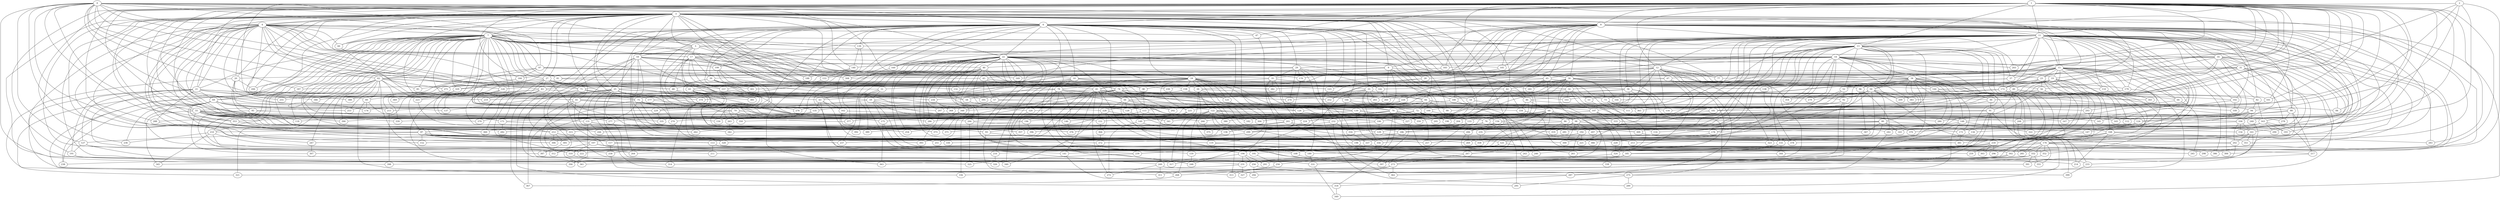 strict graph "barabasi_albert_graph(400,3)" {
0;
1;
2;
3;
4;
5;
6;
7;
8;
9;
10;
11;
12;
13;
14;
15;
16;
17;
18;
19;
20;
21;
22;
23;
24;
25;
26;
27;
28;
29;
30;
31;
32;
33;
34;
35;
36;
37;
38;
39;
40;
41;
42;
43;
44;
45;
46;
47;
48;
49;
50;
51;
52;
53;
54;
55;
56;
57;
58;
59;
60;
61;
62;
63;
64;
65;
66;
67;
68;
69;
70;
71;
72;
73;
74;
75;
76;
77;
78;
79;
80;
81;
82;
83;
84;
85;
86;
87;
88;
89;
90;
91;
92;
93;
94;
95;
96;
97;
98;
99;
100;
101;
102;
103;
104;
105;
106;
107;
108;
109;
110;
111;
112;
113;
114;
115;
116;
117;
118;
119;
120;
121;
122;
123;
124;
125;
126;
127;
128;
129;
130;
131;
132;
133;
134;
135;
136;
137;
138;
139;
140;
141;
142;
143;
144;
145;
146;
147;
148;
149;
150;
151;
152;
153;
154;
155;
156;
157;
158;
159;
160;
161;
162;
163;
164;
165;
166;
167;
168;
169;
170;
171;
172;
173;
174;
175;
176;
177;
178;
179;
180;
181;
182;
183;
184;
185;
186;
187;
188;
189;
190;
191;
192;
193;
194;
195;
196;
197;
198;
199;
200;
201;
202;
203;
204;
205;
206;
207;
208;
209;
210;
211;
212;
213;
214;
215;
216;
217;
218;
219;
220;
221;
222;
223;
224;
225;
226;
227;
228;
229;
230;
231;
232;
233;
234;
235;
236;
237;
238;
239;
240;
241;
242;
243;
244;
245;
246;
247;
248;
249;
250;
251;
252;
253;
254;
255;
256;
257;
258;
259;
260;
261;
262;
263;
264;
265;
266;
267;
268;
269;
270;
271;
272;
273;
274;
275;
276;
277;
278;
279;
280;
281;
282;
283;
284;
285;
286;
287;
288;
289;
290;
291;
292;
293;
294;
295;
296;
297;
298;
299;
300;
301;
302;
303;
304;
305;
306;
307;
308;
309;
310;
311;
312;
313;
314;
315;
316;
317;
318;
319;
320;
321;
322;
323;
324;
325;
326;
327;
328;
329;
330;
331;
332;
333;
334;
335;
336;
337;
338;
339;
340;
341;
342;
343;
344;
345;
346;
347;
348;
349;
350;
351;
352;
353;
354;
355;
356;
357;
358;
359;
360;
361;
362;
363;
364;
365;
366;
367;
368;
369;
370;
371;
372;
373;
374;
375;
376;
377;
378;
379;
380;
381;
382;
383;
384;
385;
386;
387;
388;
389;
390;
391;
392;
393;
394;
395;
396;
397;
398;
399;
0 -- 339  [is_available=True, prob="1.0"];
0 -- 97  [is_available=True, prob="1.0"];
0 -- 3  [is_available=True, prob="0.571704587872"];
0 -- 4  [is_available=True, prob="0.423505179422"];
0 -- 5  [is_available=True, prob="0.334786841022"];
0 -- 6  [is_available=True, prob="1.0"];
0 -- 81  [is_available=True, prob="0.867878932039"];
0 -- 8  [is_available=True, prob="1.0"];
0 -- 74  [is_available=True, prob="1.0"];
0 -- 11  [is_available=True, prob="0.618649369659"];
0 -- 353  [is_available=True, prob="1.0"];
0 -- 72  [is_available=True, prob="0.0570172150446"];
0 -- 75  [is_available=True, prob="0.551284019281"];
0 -- 67  [is_available=True, prob="1.0"];
0 -- 85  [is_available=True, prob="1.0"];
0 -- 152  [is_available=True, prob="0.676917964879"];
0 -- 132  [is_available=True, prob="0.442647548084"];
0 -- 187  [is_available=True, prob="0.304987393512"];
0 -- 381  [is_available=True, prob="0.0164168591288"];
0 -- 394  [is_available=True, prob="0.584129362"];
0 -- 127  [is_available=True, prob="0.736760865016"];
1 -- 3  [is_available=True, prob="0.528594718054"];
1 -- 4  [is_available=True, prob="0.56597696119"];
1 -- 5  [is_available=True, prob="0.864888167883"];
1 -- 6  [is_available=True, prob="0.320437382406"];
1 -- 8  [is_available=True, prob="0.587057779627"];
1 -- 9  [is_available=True, prob="0.902649503096"];
1 -- 11  [is_available=True, prob="0.538637107461"];
1 -- 12  [is_available=True, prob="1.0"];
1 -- 13  [is_available=True, prob="0.704400487104"];
1 -- 16  [is_available=True, prob="1.0"];
1 -- 26  [is_available=True, prob="0.779415451043"];
1 -- 283  [is_available=True, prob="0.855229699618"];
1 -- 286  [is_available=True, prob="0.724554697214"];
1 -- 31  [is_available=True, prob="0.362836817153"];
1 -- 32  [is_available=True, prob="0.283311645057"];
1 -- 163  [is_available=True, prob="0.559781059148"];
1 -- 261  [is_available=True, prob="0.517840891067"];
1 -- 297  [is_available=True, prob="0.604022518529"];
1 -- 172  [is_available=True, prob="0.0132308315214"];
1 -- 47  [is_available=True, prob="0.79382554543"];
1 -- 181  [is_available=True, prob="1.0"];
1 -- 184  [is_available=True, prob="1.0"];
1 -- 191  [is_available=True, prob="1.0"];
1 -- 288  [is_available=True, prob="0.628245103886"];
1 -- 73  [is_available=True, prob="0.770857331103"];
1 -- 203  [is_available=True, prob="0.968240654464"];
1 -- 205  [is_available=True, prob="1.0"];
1 -- 209  [is_available=True, prob="0.388671469876"];
1 -- 84  [is_available=True, prob="0.97687620594"];
1 -- 86  [is_available=True, prob="1.0"];
1 -- 89  [is_available=True, prob="0.541047336896"];
1 -- 229  [is_available=True, prob="0.522064720516"];
1 -- 101  [is_available=True, prob="0.54922847094"];
1 -- 236  [is_available=True, prob="0.176996578638"];
1 -- 241  [is_available=True, prob="0.347864546345"];
1 -- 124  [is_available=True, prob="0.115726521334"];
1 -- 383  [is_available=True, prob="0.0706279872737"];
2 -- 384  [is_available=True, prob="1.0"];
2 -- 161  [is_available=True, prob="0.856633141348"];
2 -- 3  [is_available=True, prob="0.806002323409"];
2 -- 164  [is_available=True, prob="0.84224612667"];
2 -- 197  [is_available=True, prob="0.548494509694"];
2 -- 94  [is_available=True, prob="0.400637016612"];
3 -- 387  [is_available=True, prob="0.845389231293"];
3 -- 4  [is_available=True, prob="0.331121419111"];
3 -- 5  [is_available=True, prob="0.0116552430779"];
3 -- 6  [is_available=True, prob="1.0"];
3 -- 7  [is_available=True, prob="1.0"];
3 -- 8  [is_available=True, prob="1.0"];
3 -- 9  [is_available=True, prob="0.79964324143"];
3 -- 267  [is_available=True, prob="1.0"];
3 -- 140  [is_available=True, prob="0.816420123254"];
3 -- 386  [is_available=True, prob="0.0862861177421"];
3 -- 398  [is_available=True, prob="0.714282379962"];
3 -- 15  [is_available=True, prob="0.625827367521"];
3 -- 144  [is_available=True, prob="1.0"];
3 -- 18  [is_available=True, prob="0.425054607829"];
3 -- 147  [is_available=True, prob="1.0"];
3 -- 20  [is_available=True, prob="0.624099171214"];
3 -- 21  [is_available=True, prob="0.413295923804"];
3 -- 22  [is_available=True, prob="0.554768785031"];
3 -- 25  [is_available=True, prob="0.941970268021"];
3 -- 179  [is_available=True, prob="0.292363756648"];
3 -- 27  [is_available=True, prob="0.358134619083"];
3 -- 28  [is_available=True, prob="1.0"];
3 -- 33  [is_available=True, prob="0.0625812074853"];
3 -- 35  [is_available=True, prob="1.0"];
3 -- 36  [is_available=True, prob="0.588482075427"];
3 -- 41  [is_available=True, prob="1.0"];
3 -- 42  [is_available=True, prob="1.0"];
3 -- 45  [is_available=True, prob="0.168017039561"];
3 -- 175  [is_available=True, prob="0.198310131013"];
3 -- 385  [is_available=True, prob="0.228778334199"];
3 -- 51  [is_available=True, prob="0.843347921994"];
3 -- 180  [is_available=True, prob="0.635407646706"];
3 -- 182  [is_available=True, prob="0.511435877289"];
3 -- 55  [is_available=True, prob="0.323700779077"];
3 -- 56  [is_available=True, prob="1.0"];
3 -- 315  [is_available=True, prob="0.26977990926"];
3 -- 60  [is_available=True, prob="1.0"];
3 -- 66  [is_available=True, prob="0.153451859455"];
3 -- 69  [is_available=True, prob="1.0"];
3 -- 326  [is_available=True, prob="0.134872883071"];
3 -- 200  [is_available=True, prob="0.840046966421"];
3 -- 76  [is_available=True, prob="0.732973653532"];
3 -- 77  [is_available=True, prob="0.806148510648"];
3 -- 223  [is_available=True, prob="0.434741864267"];
3 -- 101  [is_available=True, prob="1.0"];
3 -- 244  [is_available=True, prob="0.282138910565"];
3 -- 247  [is_available=True, prob="0.285699294161"];
3 -- 255  [is_available=True, prob="0.798514200067"];
4 -- 7  [is_available=True, prob="1.0"];
4 -- 9  [is_available=True, prob="0.832754464352"];
4 -- 139  [is_available=True, prob="0.611790284799"];
4 -- 16  [is_available=True, prob="0.157819045567"];
4 -- 131  [is_available=True, prob="0.967014619778"];
4 -- 20  [is_available=True, prob="0.163971589554"];
4 -- 21  [is_available=True, prob="1.0"];
4 -- 34  [is_available=True, prob="1.0"];
4 -- 43  [is_available=True, prob="0.548793930103"];
4 -- 300  [is_available=True, prob="0.627858843175"];
4 -- 45  [is_available=True, prob="0.431839659538"];
4 -- 47  [is_available=True, prob="0.0288807280681"];
4 -- 48  [is_available=True, prob="0.105086015947"];
4 -- 306  [is_available=True, prob="0.569188305331"];
4 -- 55  [is_available=True, prob="0.871019386422"];
4 -- 60  [is_available=True, prob="0.555698749334"];
4 -- 62  [is_available=True, prob="1.0"];
4 -- 65  [is_available=True, prob="0.529288415198"];
4 -- 202  [is_available=True, prob="0.370697214776"];
4 -- 331  [is_available=True, prob="0.768393588534"];
4 -- 83  [is_available=True, prob="0.0948088069412"];
4 -- 353  [is_available=True, prob="0.630922715079"];
4 -- 171  [is_available=True, prob="1.0"];
4 -- 368  [is_available=True, prob="1.0"];
4 -- 120  [is_available=True, prob="0.104808785918"];
4 -- 251  [is_available=True, prob="0.182240317705"];
5 -- 358  [is_available=True, prob="0.772748785757"];
5 -- 138  [is_available=True, prob="0.0452534890376"];
5 -- 14  [is_available=True, prob="0.615880602636"];
5 -- 17  [is_available=True, prob="1.0"];
5 -- 18  [is_available=True, prob="0.525931299523"];
5 -- 377  [is_available=True, prob="1.0"];
5 -- 61  [is_available=True, prob="1.0"];
6 -- 150  [is_available=True, prob="0.077878226463"];
6 -- 7  [is_available=True, prob="0.51887630969"];
6 -- 264  [is_available=True, prob="1.0"];
6 -- 10  [is_available=True, prob="0.0257613969884"];
6 -- 139  [is_available=True, prob="1.0"];
6 -- 12  [is_available=True, prob="0.830326716557"];
6 -- 270  [is_available=True, prob="0.854156559394"];
6 -- 18  [is_available=True, prob="1.0"];
6 -- 276  [is_available=True, prob="0.545194637548"];
6 -- 149  [is_available=True, prob="0.599474546538"];
6 -- 22  [is_available=True, prob="0.160082827449"];
6 -- 24  [is_available=True, prob="0.645261228911"];
6 -- 29  [is_available=True, prob="1.0"];
6 -- 160  [is_available=True, prob="1.0"];
6 -- 289  [is_available=True, prob="0.0424572175332"];
6 -- 162  [is_available=True, prob="1.0"];
6 -- 166  [is_available=True, prob="1.0"];
6 -- 39  [is_available=True, prob="0.146533011232"];
6 -- 46  [is_available=True, prob="0.946861160815"];
6 -- 47  [is_available=True, prob="0.684347089257"];
6 -- 308  [is_available=True, prob="0.666580379885"];
6 -- 183  [is_available=True, prob="0.786106042395"];
6 -- 59  [is_available=True, prob="0.797493771155"];
6 -- 188  [is_available=True, prob="0.604330960619"];
6 -- 318  [is_available=True, prob="0.254931004648"];
6 -- 199  [is_available=True, prob="0.185976568935"];
6 -- 348  [is_available=True, prob="0.358035352374"];
6 -- 354  [is_available=True, prob="0.878053328636"];
6 -- 99  [is_available=True, prob="0.706635493572"];
6 -- 107  [is_available=True, prob="0.522534610201"];
6 -- 367  [is_available=True, prob="0.294497890212"];
6 -- 116  [is_available=True, prob="1.0"];
6 -- 119  [is_available=True, prob="0.890384547986"];
6 -- 123  [is_available=True, prob="1.0"];
6 -- 125  [is_available=True, prob="0.566886984484"];
7 -- 263  [is_available=True, prob="0.954737264441"];
7 -- 136  [is_available=True, prob="0.10819524966"];
7 -- 265  [is_available=True, prob="0.0810186632952"];
7 -- 10  [is_available=True, prob="0.600261540945"];
7 -- 395  [is_available=True, prob="0.335864284018"];
7 -- 268  [is_available=True, prob="0.40332986651"];
7 -- 13  [is_available=True, prob="0.777268828201"];
7 -- 17  [is_available=True, prob="0.96939886324"];
7 -- 19  [is_available=True, prob="0.35121386511"];
7 -- 21  [is_available=True, prob="0.852066842495"];
7 -- 151  [is_available=True, prob="0.477228903736"];
7 -- 24  [is_available=True, prob="0.602648916147"];
7 -- 153  [is_available=True, prob="0.939658908421"];
7 -- 27  [is_available=True, prob="1.0"];
7 -- 42  [is_available=True, prob="0.677139249386"];
7 -- 174  [is_available=True, prob="1.0"];
7 -- 187  [is_available=True, prob="0.0645446774021"];
7 -- 60  [is_available=True, prob="0.72602885929"];
7 -- 62  [is_available=True, prob="1.0"];
7 -- 321  [is_available=True, prob="1.0"];
7 -- 195  [is_available=True, prob="0.184023495408"];
7 -- 200  [is_available=True, prob="1.0"];
7 -- 329  [is_available=True, prob="0.987392348149"];
7 -- 79  [is_available=True, prob="0.174108614385"];
7 -- 208  [is_available=True, prob="0.414241244905"];
7 -- 81  [is_available=True, prob="0.161425634469"];
7 -- 210  [is_available=True, prob="0.262201912669"];
7 -- 212  [is_available=True, prob="0.574444268182"];
7 -- 85  [is_available=True, prob="0.653511235676"];
7 -- 87  [is_available=True, prob="1.0"];
7 -- 346  [is_available=True, prob="1.0"];
7 -- 91  [is_available=True, prob="1.0"];
7 -- 96  [is_available=True, prob="0.0727951567504"];
7 -- 97  [is_available=True, prob="0.103719273577"];
7 -- 228  [is_available=True, prob="0.47163191739"];
7 -- 230  [is_available=True, prob="0.624221249374"];
7 -- 188  [is_available=True, prob="1.0"];
7 -- 238  [is_available=True, prob="0.968802263438"];
7 -- 118  [is_available=True, prob="1.0"];
7 -- 120  [is_available=True, prob="0.939843752287"];
7 -- 255  [is_available=True, prob="1.0"];
8 -- 134  [is_available=True, prob="0.144831072398"];
8 -- 10  [is_available=True, prob="0.309565580703"];
8 -- 11  [is_available=True, prob="1.0"];
8 -- 16  [is_available=True, prob="0.713425701022"];
8 -- 145  [is_available=True, prob="0.157229610083"];
8 -- 19  [is_available=True, prob="1.0"];
8 -- 154  [is_available=True, prob="0.347146352633"];
8 -- 156  [is_available=True, prob="0.016110373608"];
8 -- 30  [is_available=True, prob="0.758003664426"];
8 -- 160  [is_available=True, prob="0.707361760601"];
8 -- 35  [is_available=True, prob="0.177713240827"];
8 -- 43  [is_available=True, prob="0.498195456155"];
8 -- 308  [is_available=True, prob="0.947246446961"];
8 -- 309  [is_available=True, prob="0.485004651996"];
8 -- 54  [is_available=True, prob="0.629038788413"];
8 -- 183  [is_available=True, prob="0.747126916428"];
8 -- 65  [is_available=True, prob="0.664802343452"];
8 -- 203  [is_available=True, prob="0.796288195146"];
8 -- 199  [is_available=True, prob="1.0"];
8 -- 329  [is_available=True, prob="0.236003720926"];
8 -- 75  [is_available=True, prob="0.0345245319161"];
8 -- 82  [is_available=True, prob="0.247654142595"];
8 -- 88  [is_available=True, prob="1.0"];
8 -- 349  [is_available=True, prob="0.195847790844"];
8 -- 226  [is_available=True, prob="1.0"];
8 -- 227  [is_available=True, prob="0.725855191793"];
8 -- 102  [is_available=True, prob="0.566869658656"];
8 -- 105  [is_available=True, prob="0.47181815306"];
8 -- 240  [is_available=True, prob="0.510446633947"];
8 -- 113  [is_available=True, prob="0.100479377108"];
8 -- 378  [is_available=True, prob="0.456424212639"];
9 -- 128  [is_available=True, prob="1.0"];
9 -- 133  [is_available=True, prob="0.404109781966"];
9 -- 72  [is_available=True, prob="1.0"];
9 -- 301  [is_available=True, prob="0.115266768061"];
9 -- 246  [is_available=True, prob="1.0"];
9 -- 260  [is_available=True, prob="0.976966787265"];
9 -- 27  [is_available=True, prob="0.897127562584"];
9 -- 30  [is_available=True, prob="0.541759721518"];
10 -- 69  [is_available=True, prob="0.674632618897"];
10 -- 38  [is_available=True, prob="0.692316422338"];
10 -- 108  [is_available=True, prob="0.214187318708"];
10 -- 78  [is_available=True, prob="0.265061168441"];
10 -- 216  [is_available=True, prob="1.0"];
10 -- 26  [is_available=True, prob="0.320086314179"];
10 -- 317  [is_available=True, prob="1.0"];
11 -- 386  [is_available=True, prob="0.521957608689"];
11 -- 135  [is_available=True, prob="1.0"];
11 -- 139  [is_available=True, prob="0.437810000092"];
11 -- 12  [is_available=True, prob="0.520246873776"];
11 -- 13  [is_available=True, prob="0.257560205936"];
11 -- 14  [is_available=True, prob="0.555768178506"];
11 -- 15  [is_available=True, prob="1.0"];
11 -- 17  [is_available=True, prob="0.552011309874"];
11 -- 384  [is_available=True, prob="0.674124622255"];
11 -- 147  [is_available=True, prob="0.537795752858"];
11 -- 153  [is_available=True, prob="0.968570492353"];
11 -- 280  [is_available=True, prob="0.67499186007"];
11 -- 25  [is_available=True, prob="0.122960478295"];
11 -- 283  [is_available=True, prob="0.390847081265"];
11 -- 36  [is_available=True, prob="1.0"];
11 -- 37  [is_available=True, prob="0.655497187012"];
11 -- 40  [is_available=True, prob="0.00412061652744"];
11 -- 298  [is_available=True, prob="1.0"];
11 -- 172  [is_available=True, prob="0.790290431976"];
11 -- 174  [is_available=True, prob="0.622097410209"];
11 -- 54  [is_available=True, prob="0.597584155845"];
11 -- 351  [is_available=True, prob="0.47444433397"];
11 -- 190  [is_available=True, prob="0.00125517677041"];
11 -- 373  [is_available=True, prob="1.0"];
11 -- 64  [is_available=True, prob="1.0"];
11 -- 193  [is_available=True, prob="1.0"];
11 -- 70  [is_available=True, prob="1.0"];
11 -- 82  [is_available=True, prob="1.0"];
11 -- 213  [is_available=True, prob="0.486197000672"];
11 -- 342  [is_available=True, prob="0.741665902485"];
11 -- 88  [is_available=True, prob="1.0"];
11 -- 218  [is_available=True, prob="0.544394914549"];
11 -- 198  [is_available=True, prob="0.961985707443"];
11 -- 95  [is_available=True, prob="0.923895362994"];
11 -- 100  [is_available=True, prob="0.556172609594"];
11 -- 102  [is_available=True, prob="0.488707969645"];
11 -- 104  [is_available=True, prob="0.930729256824"];
11 -- 105  [is_available=True, prob="1.0"];
11 -- 235  [is_available=True, prob="0.289154340139"];
11 -- 364  [is_available=True, prob="1.0"];
11 -- 109  [is_available=True, prob="1.0"];
11 -- 110  [is_available=True, prob="0.5251335148"];
11 -- 111  [is_available=True, prob="1.0"];
11 -- 245  [is_available=True, prob="0.776966684389"];
11 -- 252  [is_available=True, prob="1.0"];
12 -- 67  [is_available=True, prob="0.813296862096"];
12 -- 36  [is_available=True, prob="0.959844254799"];
12 -- 38  [is_available=True, prob="0.324248283073"];
12 -- 169  [is_available=True, prob="1.0"];
12 -- 74  [is_available=True, prob="0.488901391743"];
12 -- 77  [is_available=True, prob="0.448087753475"];
12 -- 209  [is_available=True, prob="0.773975740897"];
12 -- 274  [is_available=True, prob="0.433115711995"];
12 -- 323  [is_available=True, prob="0.195052348085"];
12 -- 55  [is_available=True, prob="1.0"];
12 -- 324  [is_available=True, prob="0.17795180334"];
12 -- 378  [is_available=True, prob="0.0403185324703"];
12 -- 348  [is_available=True, prob="0.0807001003289"];
12 -- 287  [is_available=True, prob="0.881110812443"];
13 -- 138  [is_available=True, prob="0.963122313976"];
13 -- 396  [is_available=True, prob="0.950659178411"];
13 -- 14  [is_available=True, prob="0.930258035328"];
13 -- 22  [is_available=True, prob="1.0"];
13 -- 152  [is_available=True, prob="1.0"];
13 -- 155  [is_available=True, prob="1.0"];
13 -- 37  [is_available=True, prob="0.458850803793"];
13 -- 172  [is_available=True, prob="0.677264155331"];
13 -- 303  [is_available=True, prob="0.629671655942"];
13 -- 50  [is_available=True, prob="0.716193957271"];
13 -- 52  [is_available=True, prob="0.265965927433"];
13 -- 65  [is_available=True, prob="1.0"];
13 -- 322  [is_available=True, prob="0.977436570636"];
13 -- 71  [is_available=True, prob="0.893386566701"];
13 -- 354  [is_available=True, prob="0.618725511588"];
13 -- 96  [is_available=True, prob="0.693415192666"];
13 -- 98  [is_available=True, prob="1.0"];
13 -- 231  [is_available=True, prob="0.174900884697"];
13 -- 108  [is_available=True, prob="0.0125237524211"];
14 -- 279  [is_available=True, prob="0.8987810743"];
14 -- 97  [is_available=True, prob="0.83788176791"];
14 -- 34  [is_available=True, prob="0.289412579031"];
14 -- 203  [is_available=True, prob="0.561719081743"];
14 -- 134  [is_available=True, prob="0.982621455309"];
14 -- 39  [is_available=True, prob="0.414824339013"];
14 -- 204  [is_available=True, prob="0.138869258577"];
14 -- 140  [is_available=True, prob="0.650115892971"];
14 -- 15  [is_available=True, prob="0.454185031307"];
14 -- 208  [is_available=True, prob="0.213784453791"];
14 -- 183  [is_available=True, prob="1.0"];
14 -- 383  [is_available=True, prob="0.462466621647"];
14 -- 23  [is_available=True, prob="0.212811475745"];
14 -- 24  [is_available=True, prob="0.0362812243032"];
14 -- 90  [is_available=True, prob="0.182265401318"];
14 -- 257  [is_available=True, prob="0.159904520584"];
14 -- 29  [is_available=True, prob="0.769279490405"];
14 -- 319  [is_available=True, prob="0.946904626697"];
15 -- 142  [is_available=True, prob="0.575353124571"];
15 -- 143  [is_available=True, prob="0.541033877009"];
15 -- 19  [is_available=True, prob="0.461705131069"];
15 -- 20  [is_available=True, prob="0.570896291651"];
15 -- 23  [is_available=True, prob="0.4711862982"];
15 -- 28  [is_available=True, prob="0.143090484285"];
15 -- 30  [is_available=True, prob="1.0"];
15 -- 37  [is_available=True, prob="0.43766119975"];
15 -- 41  [is_available=True, prob="0.208591246443"];
15 -- 176  [is_available=True, prob="1.0"];
15 -- 179  [is_available=True, prob="0.726466734688"];
15 -- 185  [is_available=True, prob="0.230682901391"];
15 -- 62  [is_available=True, prob="0.368530730826"];
15 -- 64  [is_available=True, prob="0.432765681587"];
15 -- 76  [is_available=True, prob="1.0"];
15 -- 77  [is_available=True, prob="1.0"];
15 -- 343  [is_available=True, prob="0.474744414149"];
15 -- 165  [is_available=True, prob="0.883456738826"];
15 -- 110  [is_available=True, prob="0.313384596219"];
15 -- 116  [is_available=True, prob="0.307867813432"];
16 -- 148  [is_available=True, prob="0.706638913428"];
16 -- 67  [is_available=True, prob="1.0"];
16 -- 294  [is_available=True, prob="0.549750106214"];
16 -- 103  [is_available=True, prob="0.733123305936"];
16 -- 370  [is_available=True, prob="0.207981592781"];
16 -- 52  [is_available=True, prob="1.0"];
16 -- 278  [is_available=True, prob="1.0"];
16 -- 23  [is_available=True, prob="0.538457536214"];
16 -- 56  [is_available=True, prob="0.909938245689"];
16 -- 84  [is_available=True, prob="0.851432257052"];
16 -- 31  [is_available=True, prob="1.0"];
17 -- 304  [is_available=True, prob="0.62433407156"];
17 -- 39  [is_available=True, prob="1.0"];
17 -- 169  [is_available=True, prob="0.113347401884"];
17 -- 61  [is_available=True, prob="0.45832403384"];
17 -- 48  [is_available=True, prob="0.66859930254"];
17 -- 157  [is_available=True, prob="0.919179470657"];
17 -- 374  [is_available=True, prob="0.0615094733546"];
17 -- 29  [is_available=True, prob="0.587745622089"];
17 -- 158  [is_available=True, prob="1.0"];
18 -- 32  [is_available=True, prob="0.498339032835"];
18 -- 199  [is_available=True, prob="0.580176638593"];
18 -- 40  [is_available=True, prob="0.29004303104"];
18 -- 206  [is_available=True, prob="0.882661849579"];
18 -- 49  [is_available=True, prob="0.268470319045"];
18 -- 212  [is_available=True, prob="0.753861662819"];
18 -- 342  [is_available=True, prob="0.287113162321"];
18 -- 312  [is_available=True, prob="1.0"];
18 -- 25  [is_available=True, prob="1.0"];
18 -- 58  [is_available=True, prob="0.582762337411"];
18 -- 221  [is_available=True, prob="0.732406950532"];
19 -- 352  [is_available=True, prob="0.846960541485"];
19 -- 99  [is_available=True, prob="0.194191531281"];
19 -- 165  [is_available=True, prob="1.0"];
19 -- 265  [is_available=True, prob="0.0818883358504"];
19 -- 112  [is_available=True, prob="0.0526836488153"];
19 -- 115  [is_available=True, prob="0.708695281697"];
19 -- 83  [is_available=True, prob="0.329002767837"];
19 -- 120  [is_available=True, prob="0.753856915516"];
19 -- 168  [is_available=True, prob="0.391470676608"];
19 -- 285  [is_available=True, prob="0.0795583414196"];
19 -- 158  [is_available=True, prob="0.0973411552684"];
20 -- 200  [is_available=True, prob="0.799679265577"];
20 -- 150  [is_available=True, prob="0.663958044492"];
20 -- 311  [is_available=True, prob="0.069057538935"];
20 -- 346  [is_available=True, prob="0.473083620814"];
20 -- 95  [is_available=True, prob="0.163971921475"];
21 -- 288  [is_available=True, prob="1.0"];
21 -- 69  [is_available=True, prob="0.374010221937"];
21 -- 388  [is_available=True, prob="0.667940300869"];
21 -- 239  [is_available=True, prob="0.919943023866"];
21 -- 399  [is_available=True, prob="1.0"];
21 -- 219  [is_available=True, prob="1.0"];
21 -- 343  [is_available=True, prob="0.690628613189"];
21 -- 57  [is_available=True, prob="1.0"];
21 -- 191  [is_available=True, prob="0.439692339318"];
21 -- 252  [is_available=True, prob="0.371143052668"];
21 -- 127  [is_available=True, prob="1.0"];
22 -- 392  [is_available=True, prob="1.0"];
22 -- 397  [is_available=True, prob="1.0"];
22 -- 28  [is_available=True, prob="1.0"];
22 -- 286  [is_available=True, prob="1.0"];
22 -- 31  [is_available=True, prob="1.0"];
22 -- 160  [is_available=True, prob="0.0522455106656"];
22 -- 38  [is_available=True, prob="0.941444880476"];
22 -- 40  [is_available=True, prob="0.722448813396"];
22 -- 169  [is_available=True, prob="0.532956131496"];
22 -- 44  [is_available=True, prob="0.816706156592"];
22 -- 303  [is_available=True, prob="0.266692761024"];
22 -- 176  [is_available=True, prob="1.0"];
22 -- 51  [is_available=True, prob="0.465617594057"];
22 -- 180  [is_available=True, prob="1.0"];
22 -- 53  [is_available=True, prob="0.341950352087"];
22 -- 58  [is_available=True, prob="1.0"];
22 -- 63  [is_available=True, prob="0.554580430749"];
22 -- 320  [is_available=True, prob="0.634979238009"];
22 -- 330  [is_available=True, prob="0.186691807595"];
22 -- 332  [is_available=True, prob="0.825302161532"];
22 -- 78  [is_available=True, prob="0.557659170587"];
22 -- 335  [is_available=True, prob="1.0"];
22 -- 93  [is_available=True, prob="0.513132855556"];
22 -- 357  [is_available=True, prob="0.169696413425"];
22 -- 230  [is_available=True, prob="0.651655892097"];
22 -- 105  [is_available=True, prob="1.0"];
22 -- 237  [is_available=True, prob="0.37756036078"];
22 -- 371  [is_available=True, prob="0.633504806283"];
22 -- 372  [is_available=True, prob="0.855407395429"];
22 -- 254  [is_available=True, prob="1.0"];
23 -- 259  [is_available=True, prob="0.425885261435"];
23 -- 132  [is_available=True, prob="0.409830842739"];
23 -- 230  [is_available=True, prob="0.970254908977"];
23 -- 145  [is_available=True, prob="1.0"];
23 -- 109  [is_available=True, prob="0.118954576616"];
23 -- 46  [is_available=True, prob="1.0"];
23 -- 49  [is_available=True, prob="0.830210867084"];
23 -- 56  [is_available=True, prob="0.309413157692"];
23 -- 382  [is_available=True, prob="0.442045497404"];
24 -- 33  [is_available=True, prob="0.150083843849"];
24 -- 194  [is_available=True, prob="0.616164615913"];
24 -- 227  [is_available=True, prob="0.433835290986"];
24 -- 41  [is_available=True, prob="1.0"];
24 -- 234  [is_available=True, prob="1.0"];
24 -- 225  [is_available=True, prob="0.229507435216"];
24 -- 269  [is_available=True, prob="0.806330122233"];
24 -- 125  [is_available=True, prob="0.00148356799487"];
24 -- 306  [is_available=True, prob="1.0"];
24 -- 158  [is_available=True, prob="0.639092025927"];
24 -- 182  [is_available=True, prob="0.747909791917"];
24 -- 26  [is_available=True, prob="0.14415325729"];
24 -- 61  [is_available=True, prob="0.855879140553"];
24 -- 126  [is_available=True, prob="0.331888523892"];
24 -- 63  [is_available=True, prob="0.869106430829"];
25 -- 130  [is_available=True, prob="0.28160402794"];
25 -- 277  [is_available=True, prob="1.0"];
25 -- 294  [is_available=True, prob="0.848759507101"];
25 -- 211  [is_available=True, prob="0.263691035677"];
25 -- 137  [is_available=True, prob="0.174554168305"];
25 -- 234  [is_available=True, prob="0.690456020754"];
25 -- 131  [is_available=True, prob="1.0"];
25 -- 117  [is_available=True, prob="0.242884708204"];
25 -- 315  [is_available=True, prob="0.0152485031628"];
25 -- 59  [is_available=True, prob="0.170068139599"];
25 -- 124  [is_available=True, prob="0.715043561143"];
25 -- 63  [is_available=True, prob="0.661739695946"];
26 -- 226  [is_available=True, prob="0.686916231918"];
26 -- 317  [is_available=True, prob="0.131034579362"];
26 -- 119  [is_available=True, prob="0.888401442956"];
26 -- 122  [is_available=True, prob="0.396224285163"];
26 -- 125  [is_available=True, prob="0.492469823527"];
27 -- 66  [is_available=True, prob="1.0"];
27 -- 197  [is_available=True, prob="0.787087324712"];
27 -- 166  [is_available=True, prob="0.997470823269"];
27 -- 71  [is_available=True, prob="0.214894629411"];
27 -- 379  [is_available=True, prob="0.155039379251"];
27 -- 146  [is_available=True, prob="0.513428974514"];
27 -- 83  [is_available=True, prob="0.49634300699"];
27 -- 329  [is_available=True, prob="0.0832434179846"];
27 -- 219  [is_available=True, prob="0.805930387352"];
27 -- 93  [is_available=True, prob="1.0"];
27 -- 361  [is_available=True, prob="1.0"];
28 -- 123  [is_available=True, prob="0.207588969587"];
28 -- 33  [is_available=True, prob="1.0"];
29 -- 35  [is_available=True, prob="1.0"];
29 -- 198  [is_available=True, prob="0.0872104905993"];
29 -- 81  [is_available=True, prob="0.314728160781"];
29 -- 170  [is_available=True, prob="0.467075729817"];
29 -- 142  [is_available=True, prob="0.310456970601"];
29 -- 274  [is_available=True, prob="0.30941447029"];
29 -- 316  [is_available=True, prob="0.913524284709"];
30 -- 32  [is_available=True, prob="1.0"];
30 -- 368  [is_available=True, prob="0.8974121237"];
30 -- 164  [is_available=True, prob="0.00638286717039"];
30 -- 273  [is_available=True, prob="1.0"];
30 -- 42  [is_available=True, prob="1.0"];
30 -- 78  [is_available=True, prob="0.634142663811"];
30 -- 144  [is_available=True, prob="0.917312333081"];
30 -- 241  [is_available=True, prob="0.775326218782"];
30 -- 50  [is_available=True, prob="0.147239816923"];
30 -- 179  [is_available=True, prob="0.818021464549"];
30 -- 110  [is_available=True, prob="0.401666495218"];
30 -- 118  [is_available=True, prob="1.0"];
30 -- 73  [is_available=True, prob="0.421920967756"];
30 -- 380  [is_available=True, prob="0.395331863824"];
31 -- 34  [is_available=True, prob="1.0"];
31 -- 332  [is_available=True, prob="0.827368108114"];
31 -- 322  [is_available=True, prob="1.0"];
31 -- 290  [is_available=True, prob="0.797989090078"];
31 -- 189  [is_available=True, prob="1.0"];
31 -- 90  [is_available=True, prob="1.0"];
31 -- 157  [is_available=True, prob="0.185764647257"];
32 -- 260  [is_available=True, prob="0.419100086062"];
32 -- 197  [is_available=True, prob="0.0366709027997"];
32 -- 103  [is_available=True, prob="1.0"];
32 -- 141  [is_available=True, prob="0.0161570933749"];
32 -- 276  [is_available=True, prob="1.0"];
32 -- 53  [is_available=True, prob="0.996449327706"];
32 -- 220  [is_available=True, prob="1.0"];
33 -- 257  [is_available=True, prob="1.0"];
33 -- 66  [is_available=True, prob="1.0"];
33 -- 356  [is_available=True, prob="0.699453171807"];
33 -- 70  [is_available=True, prob="0.0585793121835"];
33 -- 252  [is_available=True, prob="1.0"];
33 -- 44  [is_available=True, prob="1.0"];
33 -- 248  [is_available=True, prob="1.0"];
33 -- 265  [is_available=True, prob="0.546452073247"];
33 -- 58  [is_available=True, prob="0.0771441799363"];
34 -- 96  [is_available=True, prob="0.584250580095"];
34 -- 80  [is_available=True, prob="0.977067438991"];
34 -- 289  [is_available=True, prob="0.80987700672"];
34 -- 144  [is_available=True, prob="0.839137000666"];
34 -- 129  [is_available=True, prob="1.0"];
34 -- 138  [is_available=True, prob="0.782510049802"];
34 -- 173  [is_available=True, prob="0.41746137615"];
34 -- 365  [is_available=True, prob="0.874003435056"];
34 -- 48  [is_available=True, prob="0.581256074912"];
34 -- 50  [is_available=True, prob="0.774730010131"];
34 -- 51  [is_available=True, prob="0.746747321747"];
34 -- 52  [is_available=True, prob="0.240962982479"];
34 -- 280  [is_available=True, prob="0.335818725709"];
34 -- 399  [is_available=True, prob="0.102408006658"];
34 -- 220  [is_available=True, prob="1.0"];
34 -- 298  [is_available=True, prob="0.408925841636"];
35 -- 130  [is_available=True, prob="1.0"];
35 -- 201  [is_available=True, prob="0.996975304302"];
35 -- 142  [is_available=True, prob="1.0"];
35 -- 250  [is_available=True, prob="0.598119767879"];
35 -- 187  [is_available=True, prob="0.0262261718494"];
35 -- 382  [is_available=True, prob="1.0"];
36 -- 166  [is_available=True, prob="0.689151464482"];
36 -- 114  [is_available=True, prob="0.420274640936"];
36 -- 275  [is_available=True, prob="1.0"];
36 -- 244  [is_available=True, prob="0.350846601388"];
36 -- 219  [is_available=True, prob="0.163280303726"];
36 -- 395  [is_available=True, prob="0.049908168903"];
36 -- 253  [is_available=True, prob="0.731871868124"];
37 -- 49  [is_available=True, prob="1.0"];
37 -- 53  [is_available=True, prob="0.372159229636"];
37 -- 85  [is_available=True, prob="0.447664771624"];
38 -- 115  [is_available=True, prob="1.0"];
39 -- 225  [is_available=True, prob="0.958886940872"];
39 -- 129  [is_available=True, prob="0.913847081616"];
39 -- 393  [is_available=True, prob="0.185205004241"];
39 -- 301  [is_available=True, prob="0.663890342795"];
40 -- 100  [is_available=True, prob="0.627506372257"];
40 -- 284  [is_available=True, prob="0.213420746617"];
40 -- 234  [is_available=True, prob="0.558178264366"];
40 -- 43  [is_available=True, prob="0.654798774655"];
40 -- 371  [is_available=True, prob="0.832368115257"];
40 -- 297  [is_available=True, prob="0.416620314276"];
40 -- 132  [is_available=True, prob="0.623050160993"];
40 -- 92  [is_available=True, prob="0.576620341294"];
40 -- 285  [is_available=True, prob="0.536546091996"];
40 -- 94  [is_available=True, prob="0.268590740793"];
41 -- 272  [is_available=True, prob="0.667779367282"];
41 -- 293  [is_available=True, prob="1.0"];
41 -- 267  [is_available=True, prob="0.956804698372"];
41 -- 44  [is_available=True, prob="1.0"];
41 -- 45  [is_available=True, prob="0.885365167219"];
41 -- 141  [is_available=True, prob="1.0"];
41 -- 146  [is_available=True, prob="0.0762059086998"];
41 -- 211  [is_available=True, prob="1.0"];
41 -- 54  [is_available=True, prob="0.0657993109433"];
41 -- 151  [is_available=True, prob="0.925838599904"];
42 -- 164  [is_available=True, prob="1.0"];
42 -- 106  [is_available=True, prob="0.0886066630584"];
42 -- 204  [is_available=True, prob="0.589721316155"];
42 -- 46  [is_available=True, prob="0.858223823826"];
42 -- 334  [is_available=True, prob="0.113343957229"];
43 -- 74  [is_available=True, prob="0.923436881565"];
43 -- 395  [is_available=True, prob="0.303056113194"];
43 -- 57  [is_available=True, prob="0.309284239491"];
43 -- 382  [is_available=True, prob="1.0"];
44 -- 128  [is_available=True, prob="1.0"];
44 -- 228  [is_available=True, prob="0.138326954614"];
44 -- 111  [is_available=True, prob="1.0"];
44 -- 375  [is_available=True, prob="1.0"];
44 -- 292  [is_available=True, prob="1.0"];
45 -- 104  [is_available=True, prob="0.263111499639"];
45 -- 237  [is_available=True, prob="0.993382293487"];
45 -- 367  [is_available=True, prob="1.0"];
45 -- 196  [is_available=True, prob="0.337722342681"];
45 -- 122  [is_available=True, prob="0.577351642487"];
45 -- 222  [is_available=True, prob="0.841304587787"];
46 -- 68  [is_available=True, prob="0.632801780732"];
46 -- 359  [is_available=True, prob="0.888111788718"];
46 -- 334  [is_available=True, prob="0.263396850034"];
46 -- 84  [is_available=True, prob="0.415967543717"];
47 -- 359  [is_available=True, prob="0.220500512856"];
48 -- 229  [is_available=True, prob="0.275930256668"];
48 -- 79  [is_available=True, prob="1.0"];
49 -- 228  [is_available=True, prob="0.709698716629"];
49 -- 102  [is_available=True, prob="1.0"];
49 -- 167  [is_available=True, prob="0.0109588560426"];
49 -- 91  [is_available=True, prob="0.58434883097"];
50 -- 350  [is_available=True, prob="1.0"];
50 -- 206  [is_available=True, prob="0.845715835826"];
50 -- 80  [is_available=True, prob="0.805604284805"];
50 -- 209  [is_available=True, prob="0.205942097179"];
50 -- 180  [is_available=True, prob="0.749785619378"];
50 -- 117  [is_available=True, prob="1.0"];
50 -- 383  [is_available=True, prob="0.941974536105"];
50 -- 92  [is_available=True, prob="1.0"];
50 -- 351  [is_available=True, prob="0.34367639718"];
51 -- 389  [is_available=True, prob="0.889394953427"];
51 -- 249  [is_available=True, prob="1.0"];
51 -- 59  [is_available=True, prob="0.309588911552"];
52 -- 215  [is_available=True, prob="0.762850533502"];
52 -- 122  [is_available=True, prob="0.914009740366"];
52 -- 92  [is_available=True, prob="0.84620855605"];
53 -- 221  [is_available=True, prob="1.0"];
54 -- 68  [is_available=True, prob="0.664588686315"];
54 -- 266  [is_available=True, prob="0.444010075033"];
54 -- 149  [is_available=True, prob="0.489286530141"];
55 -- 192  [is_available=True, prob="1.0"];
55 -- 161  [is_available=True, prob="0.558652645927"];
55 -- 165  [is_available=True, prob="1.0"];
55 -- 262  [is_available=True, prob="0.45406880811"];
55 -- 360  [is_available=True, prob="0.665029781831"];
55 -- 201  [is_available=True, prob="0.142466870155"];
55 -- 107  [is_available=True, prob="1.0"];
55 -- 379  [is_available=True, prob="0.196140886154"];
55 -- 207  [is_available=True, prob="1.0"];
55 -- 307  [is_available=True, prob="1.0"];
55 -- 118  [is_available=True, prob="0.502112121055"];
55 -- 345  [is_available=True, prob="0.92538923427"];
55 -- 335  [is_available=True, prob="0.78211206252"];
55 -- 390  [is_available=True, prob="0.810468685728"];
55 -- 319  [is_available=True, prob="1.0"];
56 -- 192  [is_available=True, prob="1.0"];
56 -- 293  [is_available=True, prob="1.0"];
56 -- 358  [is_available=True, prob="0.106776069743"];
56 -- 328  [is_available=True, prob="0.756001950575"];
56 -- 57  [is_available=True, prob="1.0"];
57 -- 240  [is_available=True, prob="0.855959343521"];
57 -- 348  [is_available=True, prob="1.0"];
58 -- 70  [is_available=True, prob="0.346729715388"];
59 -- 98  [is_available=True, prob="0.499129383329"];
59 -- 266  [is_available=True, prob="0.806793706586"];
59 -- 79  [is_available=True, prob="0.046447308266"];
59 -- 338  [is_available=True, prob="0.308260226541"];
59 -- 115  [is_available=True, prob="1.0"];
59 -- 175  [is_available=True, prob="0.634685478503"];
60 -- 374  [is_available=True, prob="0.403476903235"];
61 -- 64  [is_available=True, prob="0.238985935366"];
61 -- 385  [is_available=True, prob="0.701226175919"];
61 -- 162  [is_available=True, prob="1.0"];
61 -- 262  [is_available=True, prob="0.570540405209"];
61 -- 73  [is_available=True, prob="0.572772067603"];
61 -- 106  [is_available=True, prob="1.0"];
61 -- 396  [is_available=True, prob="0.266468500704"];
61 -- 314  [is_available=True, prob="1.0"];
62 -- 321  [is_available=True, prob="0.458538257655"];
62 -- 259  [is_available=True, prob="0.0204646476928"];
62 -- 390  [is_available=True, prob="0.388139624543"];
62 -- 71  [is_available=True, prob="0.267924212505"];
62 -- 388  [is_available=True, prob="0.836789135482"];
62 -- 369  [is_available=True, prob="0.844790896829"];
62 -- 253  [is_available=True, prob="0.598781993125"];
62 -- 247  [is_available=True, prob="0.708214549862"];
62 -- 89  [is_available=True, prob="0.164492657933"];
62 -- 282  [is_available=True, prob="0.267970514077"];
62 -- 271  [is_available=True, prob="0.421736199427"];
62 -- 157  [is_available=True, prob="0.13653775489"];
62 -- 223  [is_available=True, prob="0.757209050552"];
63 -- 162  [is_available=True, prob="1.0"];
63 -- 135  [is_available=True, prob="0.0740322877816"];
63 -- 392  [is_available=True, prob="0.494899646821"];
63 -- 248  [is_available=True, prob="1.0"];
64 -- 245  [is_available=True, prob="0.554836393764"];
64 -- 293  [is_available=True, prob="1.0"];
65 -- 226  [is_available=True, prob="0.814016882217"];
65 -- 68  [is_available=True, prob="0.896620109176"];
65 -- 133  [is_available=True, prob="0.490928499653"];
65 -- 112  [is_available=True, prob="0.328292037224"];
65 -- 241  [is_available=True, prob="1.0"];
66 -- 130  [is_available=True, prob="0.637521736301"];
66 -- 100  [is_available=True, prob="0.676491224386"];
66 -- 229  [is_available=True, prob="0.722532816481"];
66 -- 72  [is_available=True, prob="0.508165414568"];
66 -- 114  [is_available=True, prob="0.838020865743"];
66 -- 99  [is_available=True, prob="0.891540012736"];
66 -- 88  [is_available=True, prob="0.365434644714"];
66 -- 284  [is_available=True, prob="0.613293067036"];
67 -- 232  [is_available=True, prob="1.0"];
67 -- 271  [is_available=True, prob="0.288176802783"];
67 -- 159  [is_available=True, prob="0.378285014212"];
68 -- 98  [is_available=True, prob="0.59628429033"];
68 -- 387  [is_available=True, prob="0.436497355567"];
68 -- 76  [is_available=True, prob="0.385693825904"];
68 -- 205  [is_available=True, prob="0.756698661383"];
68 -- 175  [is_available=True, prob="0.809645626028"];
68 -- 338  [is_available=True, prob="0.69462078441"];
68 -- 307  [is_available=True, prob="0.658709611073"];
68 -- 86  [is_available=True, prob="0.606016405102"];
68 -- 121  [is_available=True, prob="0.836704291211"];
68 -- 186  [is_available=True, prob="0.614117656276"];
69 -- 258  [is_available=True, prob="0.718719145973"];
69 -- 277  [is_available=True, prob="1.0"];
69 -- 137  [is_available=True, prob="0.749552721887"];
69 -- 215  [is_available=True, prob="0.360320664287"];
69 -- 236  [is_available=True, prob="0.110170251899"];
69 -- 238  [is_available=True, prob="0.0356994846194"];
69 -- 113  [is_available=True, prob="0.967302303854"];
69 -- 87  [is_available=True, prob="0.575650441496"];
69 -- 253  [is_available=True, prob="1.0"];
69 -- 95  [is_available=True, prob="1.0"];
70 -- 224  [is_available=True, prob="0.19720745213"];
70 -- 131  [is_available=True, prob="1.0"];
70 -- 227  [is_available=True, prob="0.407488940875"];
70 -- 106  [is_available=True, prob="0.846665419981"];
70 -- 270  [is_available=True, prob="0.141997766029"];
70 -- 239  [is_available=True, prob="0.335503714239"];
70 -- 80  [is_available=True, prob="0.0371723697945"];
70 -- 359  [is_available=True, prob="1.0"];
70 -- 163  [is_available=True, prob="0.686872617683"];
70 -- 341  [is_available=True, prob="0.104679277037"];
70 -- 86  [is_available=True, prob="0.682246506395"];
70 -- 250  [is_available=True, prob="1.0"];
71 -- 231  [is_available=True, prob="0.900683262124"];
71 -- 75  [is_available=True, prob="1.0"];
71 -- 177  [is_available=True, prob="0.134383022692"];
71 -- 242  [is_available=True, prob="1.0"];
72 -- 224  [is_available=True, prob="0.484198105345"];
72 -- 263  [is_available=True, prob="0.670114168677"];
72 -- 205  [is_available=True, prob="1.0"];
72 -- 156  [is_available=True, prob="1.0"];
72 -- 190  [is_available=True, prob="0.881683155334"];
73 -- 365  [is_available=True, prob="0.829048313026"];
73 -- 111  [is_available=True, prob="0.157275770174"];
73 -- 370  [is_available=True, prob="0.349387231445"];
73 -- 116  [is_available=True, prob="0.497726205377"];
74 -- 292  [is_available=True, prob="0.445859166069"];
74 -- 101  [is_available=True, prob="0.569488195644"];
74 -- 178  [is_available=True, prob="0.50664621103"];
74 -- 365  [is_available=True, prob="0.898134212682"];
74 -- 336  [is_available=True, prob="0.79573652706"];
74 -- 82  [is_available=True, prob="0.274621147267"];
74 -- 90  [is_available=True, prob="0.407383176087"];
74 -- 251  [is_available=True, prob="0.583328828488"];
74 -- 346  [is_available=True, prob="0.901867197727"];
75 -- 391  [is_available=True, prob="0.515332520475"];
75 -- 135  [is_available=True, prob="0.803233800814"];
75 -- 270  [is_available=True, prob="0.779060971653"];
75 -- 126  [is_available=True, prob="1.0"];
75 -- 281  [is_available=True, prob="0.87681878914"];
75 -- 222  [is_available=True, prob="1.0"];
76 -- 295  [is_available=True, prob="1.0"];
76 -- 299  [is_available=True, prob="0.904392566049"];
76 -- 282  [is_available=True, prob="0.101722160622"];
78 -- 320  [is_available=True, prob="0.924081790175"];
78 -- 196  [is_available=True, prob="0.464002479562"];
78 -- 357  [is_available=True, prob="0.859978557881"];
78 -- 103  [is_available=True, prob="0.481407383024"];
78 -- 337  [is_available=True, prob="1.0"];
78 -- 181  [is_available=True, prob="0.305365511124"];
78 -- 156  [is_available=True, prob="0.698212050534"];
78 -- 255  [is_available=True, prob="0.0436200480875"];
79 -- 288  [is_available=True, prob="0.303009327965"];
79 -- 167  [is_available=True, prob="0.60920954577"];
79 -- 284  [is_available=True, prob="0.957003517743"];
79 -- 350  [is_available=True, prob="0.775060269738"];
80 -- 347  [is_available=True, prob="1.0"];
80 -- 370  [is_available=True, prob="0.737684321453"];
80 -- 114  [is_available=True, prob="0.810914135334"];
80 -- 143  [is_available=True, prob="0.846067438965"];
80 -- 147  [is_available=True, prob="1.0"];
80 -- 87  [is_available=True, prob="0.696359977181"];
80 -- 155  [is_available=True, prob="1.0"];
81 -- 224  [is_available=True, prob="1.0"];
81 -- 301  [is_available=True, prob="0.660736126603"];
82 -- 163  [is_available=True, prob="0.614735849951"];
82 -- 94  [is_available=True, prob="0.343575209002"];
83 -- 360  [is_available=True, prob="0.723550855374"];
83 -- 171  [is_available=True, prob="0.122110453201"];
83 -- 177  [is_available=True, prob="1.0"];
83 -- 310  [is_available=True, prob="0.371871233297"];
83 -- 89  [is_available=True, prob="1.0"];
83 -- 223  [is_available=True, prob="1.0"];
86 -- 121  [is_available=True, prob="0.941234879148"];
86 -- 281  [is_available=True, prob="0.87135009564"];
86 -- 93  [is_available=True, prob="0.496184423566"];
87 -- 257  [is_available=True, prob="0.651097521105"];
87 -- 213  [is_available=True, prob="0.97444177199"];
87 -- 328  [is_available=True, prob="0.582625042566"];
87 -- 107  [is_available=True, prob="1.0"];
87 -- 113  [is_available=True, prob="0.844488938124"];
87 -- 117  [is_available=True, prob="1.0"];
87 -- 119  [is_available=True, prob="1.0"];
87 -- 152  [is_available=True, prob="1.0"];
87 -- 121  [is_available=True, prob="1.0"];
87 -- 218  [is_available=True, prob="1.0"];
87 -- 127  [is_available=True, prob="1.0"];
88 -- 366  [is_available=True, prob="0.539136003441"];
88 -- 208  [is_available=True, prob="0.987397462227"];
88 -- 278  [is_available=True, prob="1.0"];
88 -- 217  [is_available=True, prob="0.697305538385"];
88 -- 124  [is_available=True, prob="0.213603966021"];
89 -- 174  [is_available=True, prob="1.0"];
89 -- 336  [is_available=True, prob="0.258606601428"];
89 -- 190  [is_available=True, prob="0.975730287432"];
90 -- 91  [is_available=True, prob="1.0"];
90 -- 333  [is_available=True, prob="0.133708658928"];
91 -- 196  [is_available=True, prob="1.0"];
91 -- 233  [is_available=True, prob="0.32204880753"];
91 -- 311  [is_available=True, prob="1.0"];
91 -- 344  [is_available=True, prob="0.766943786501"];
91 -- 218  [is_available=True, prob="0.666355188506"];
92 -- 256  [is_available=True, prob="0.867843476086"];
92 -- 327  [is_available=True, prob="0.836517624681"];
92 -- 181  [is_available=True, prob="1.0"];
93 -- 198  [is_available=True, prob="1.0"];
93 -- 327  [is_available=True, prob="0.268946520856"];
94 -- 240  [is_available=True, prob="1.0"];
94 -- 171  [is_available=True, prob="1.0"];
94 -- 173  [is_available=True, prob="1.0"];
94 -- 112  [is_available=True, prob="1.0"];
94 -- 104  [is_available=True, prob="0.753022368774"];
94 -- 377  [is_available=True, prob="0.275702307315"];
95 -- 312  [is_available=True, prob="1.0"];
95 -- 145  [is_available=True, prob="1.0"];
96 -- 305  [is_available=True, prob="0.565686626428"];
96 -- 242  [is_available=True, prob="0.207199467911"];
96 -- 347  [is_available=True, prob="1.0"];
97 -- 170  [is_available=True, prob="1.0"];
97 -- 339  [is_available=True, prob="0.165151205714"];
97 -- 308  [is_available=True, prob="1.0"];
97 -- 215  [is_available=True, prob="0.449770426408"];
97 -- 184  [is_available=True, prob="1.0"];
97 -- 123  [is_available=True, prob="0.226026766999"];
98 -- 192  [is_available=True, prob="0.41445945364"];
98 -- 134  [is_available=True, prob="0.332328167716"];
98 -- 136  [is_available=True, prob="0.766416212138"];
98 -- 300  [is_available=True, prob="0.724874949212"];
98 -- 207  [is_available=True, prob="0.761815911051"];
98 -- 319  [is_available=True, prob="1.0"];
100 -- 235  [is_available=True, prob="1.0"];
100 -- 366  [is_available=True, prob="0.729903674138"];
100 -- 146  [is_available=True, prob="0.394102261763"];
100 -- 277  [is_available=True, prob="0.0164613375437"];
100 -- 151  [is_available=True, prob="1.0"];
101 -- 126  [is_available=True, prob="0.827198982879"];
102 -- 109  [is_available=True, prob="1.0"];
102 -- 167  [is_available=True, prob="1.0"];
104 -- 161  [is_available=True, prob="0.402811960765"];
104 -- 202  [is_available=True, prob="0.338805654767"];
104 -- 212  [is_available=True, prob="0.142818484915"];
104 -- 154  [is_available=True, prob="0.11034312136"];
105 -- 170  [is_available=True, prob="1.0"];
106 -- 136  [is_available=True, prob="0.117572861166"];
106 -- 129  [is_available=True, prob="0.723768046687"];
107 -- 384  [is_available=True, prob="0.490330706803"];
107 -- 361  [is_available=True, prob="0.468266511458"];
107 -- 108  [is_available=True, prob="0.792879924446"];
107 -- 141  [is_available=True, prob="0.181368228171"];
107 -- 310  [is_available=True, prob="0.332786328277"];
108 -- 214  [is_available=True, prob="0.595989621701"];
110 -- 343  [is_available=True, prob="0.431675366665"];
113 -- 211  [is_available=True, prob="0.994117866334"];
113 -- 245  [is_available=True, prob="0.905393978133"];
113 -- 189  [is_available=True, prob="0.772407903202"];
115 -- 389  [is_available=True, prob="1.0"];
115 -- 149  [is_available=True, prob="0.466826475828"];
115 -- 133  [is_available=True, prob="0.506826725559"];
117 -- 159  [is_available=True, prob="0.188420418566"];
117 -- 258  [is_available=True, prob="1.0"];
119 -- 273  [is_available=True, prob="0.429940857187"];
120 -- 128  [is_available=True, prob="0.52476697192"];
120 -- 137  [is_available=True, prob="0.910027024254"];
120 -- 154  [is_available=True, prob="0.806114309406"];
121 -- 194  [is_available=True, prob="0.758843764407"];
121 -- 261  [is_available=True, prob="0.166479303306"];
121 -- 312  [is_available=True, prob="0.37408021342"];
121 -- 216  [is_available=True, prob="0.242908006519"];
122 -- 232  [is_available=True, prob="0.336886378218"];
122 -- 268  [is_available=True, prob="1.0"];
122 -- 266  [is_available=True, prob="0.905893187609"];
122 -- 204  [is_available=True, prob="0.176842451118"];
122 -- 143  [is_available=True, prob="1.0"];
122 -- 182  [is_available=True, prob="1.0"];
122 -- 313  [is_available=True, prob="0.424349314618"];
122 -- 380  [is_available=True, prob="1.0"];
122 -- 286  [is_available=True, prob="0.652341924372"];
122 -- 159  [is_available=True, prob="0.395033335369"];
123 -- 232  [is_available=True, prob="0.651647886792"];
124 -- 242  [is_available=True, prob="0.714053693996"];
124 -- 207  [is_available=True, prob="0.198068541156"];
124 -- 178  [is_available=True, prob="1.0"];
125 -- 304  [is_available=True, prob="0.785849954181"];
126 -- 193  [is_available=True, prob="1.0"];
127 -- 256  [is_available=True, prob="0.105014614393"];
127 -- 264  [is_available=True, prob="0.579480897404"];
127 -- 191  [is_available=True, prob="0.042273481107"];
128 -- 194  [is_available=True, prob="0.571576919898"];
128 -- 168  [is_available=True, prob="1.0"];
129 -- 237  [is_available=True, prob="1.0"];
129 -- 155  [is_available=True, prob="1.0"];
130 -- 356  [is_available=True, prob="1.0"];
130 -- 333  [is_available=True, prob="0.779902546658"];
130 -- 339  [is_available=True, prob="0.950026750684"];
130 -- 148  [is_available=True, prob="1.0"];
131 -- 394  [is_available=True, prob="0.404222910203"];
131 -- 173  [is_available=True, prob="0.852707350627"];
131 -- 244  [is_available=True, prob="0.193607935239"];
131 -- 373  [is_available=True, prob="0.456982572515"];
133 -- 262  [is_available=True, prob="0.251436620975"];
133 -- 397  [is_available=True, prob="0.933392403319"];
133 -- 186  [is_available=True, prob="0.231078569408"];
133 -- 316  [is_available=True, prob="0.480974492849"];
134 -- 323  [is_available=True, prob="0.816788120532"];
135 -- 353  [is_available=True, prob="0.841620424311"];
135 -- 150  [is_available=True, prob="0.300570094234"];
136 -- 393  [is_available=True, prob="1.0"];
136 -- 251  [is_available=True, prob="0.606117044201"];
138 -- 178  [is_available=True, prob="0.182386157885"];
139 -- 140  [is_available=True, prob="0.14998426581"];
139 -- 369  [is_available=True, prob="0.210379812408"];
140 -- 188  [is_available=True, prob="1.0"];
140 -- 153  [is_available=True, prob="1.0"];
141 -- 295  [is_available=True, prob="1.0"];
142 -- 260  [is_available=True, prob="0.231922836877"];
144 -- 269  [is_available=True, prob="0.491717638689"];
144 -- 148  [is_available=True, prob="0.34159150899"];
144 -- 278  [is_available=True, prob="0.170255220251"];
146 -- 376  [is_available=True, prob="0.91495135839"];
147 -- 300  [is_available=True, prob="0.206825112048"];
148 -- 322  [is_available=True, prob="0.976974380803"];
148 -- 281  [is_available=True, prob="0.156176317044"];
148 -- 314  [is_available=True, prob="0.92484301404"];
148 -- 287  [is_available=True, prob="0.162599754522"];
149 -- 235  [is_available=True, prob="1.0"];
149 -- 272  [is_available=True, prob="0.39941528059"];
149 -- 186  [is_available=True, prob="0.764980682471"];
151 -- 364  [is_available=True, prob="0.176903480865"];
153 -- 363  [is_available=True, prob="1.0"];
155 -- 239  [is_available=True, prob="0.265663334908"];
155 -- 344  [is_available=True, prob="0.755324315246"];
155 -- 185  [is_available=True, prob="0.35055325877"];
156 -- 357  [is_available=True, prob="0.856566574662"];
156 -- 206  [is_available=True, prob="1.0"];
156 -- 309  [is_available=True, prob="0.274862058332"];
157 -- 279  [is_available=True, prob="0.718293659073"];
157 -- 254  [is_available=True, prob="0.705249323455"];
158 -- 296  [is_available=True, prob="0.608793835898"];
158 -- 274  [is_available=True, prob="1.0"];
158 -- 374  [is_available=True, prob="0.384943631674"];
159 -- 248  [is_available=True, prob="0.962438127637"];
160 -- 377  [is_available=True, prob="0.21858910763"];
161 -- 391  [is_available=True, prob="0.788626319486"];
161 -- 202  [is_available=True, prob="0.180752703874"];
161 -- 176  [is_available=True, prob="0.304108328817"];
161 -- 247  [is_available=True, prob="0.715062377204"];
161 -- 351  [is_available=True, prob="1.0"];
162 -- 330  [is_available=True, prob="1.0"];
162 -- 376  [is_available=True, prob="0.888711874426"];
162 -- 280  [is_available=True, prob="0.700995289423"];
163 -- 290  [is_available=True, prob="0.593532482826"];
163 -- 193  [is_available=True, prob="0.21876515154"];
163 -- 168  [is_available=True, prob="0.31178839321"];
163 -- 371  [is_available=True, prob="1.0"];
163 -- 217  [is_available=True, prob="0.964913307769"];
163 -- 254  [is_available=True, prob="0.891949942892"];
166 -- 323  [is_available=True, prob="0.130116158387"];
166 -- 334  [is_available=True, prob="0.66906738281"];
166 -- 185  [is_available=True, prob="0.53175766892"];
168 -- 296  [is_available=True, prob="0.636187419673"];
168 -- 214  [is_available=True, prob="0.304121775443"];
168 -- 283  [is_available=True, prob="0.946601049644"];
168 -- 381  [is_available=True, prob="1.0"];
170 -- 189  [is_available=True, prob="0.989801256282"];
171 -- 347  [is_available=True, prob="0.500429705905"];
171 -- 282  [is_available=True, prob="1.0"];
172 -- 258  [is_available=True, prob="1.0"];
172 -- 331  [is_available=True, prob="0.625935493789"];
172 -- 177  [is_available=True, prob="0.832388659554"];
172 -- 279  [is_available=True, prob="1.0"];
173 -- 381  [is_available=True, prob="1.0"];
175 -- 363  [is_available=True, prob="0.460002063238"];
175 -- 195  [is_available=True, prob="1.0"];
176 -- 352  [is_available=True, prob="0.282084857869"];
176 -- 195  [is_available=True, prob="0.47244090722"];
176 -- 246  [is_available=True, prob="0.0179779447319"];
176 -- 264  [is_available=True, prob="0.613159631409"];
176 -- 298  [is_available=True, prob="0.856323933479"];
176 -- 332  [is_available=True, prob="0.151846888771"];
176 -- 355  [is_available=True, prob="0.700709592221"];
176 -- 217  [is_available=True, prob="0.84904878574"];
176 -- 285  [is_available=True, prob="0.407320165364"];
176 -- 222  [is_available=True, prob="1.0"];
177 -- 276  [is_available=True, prob="0.417465959521"];
178 -- 356  [is_available=True, prob="0.223604104791"];
179 -- 275  [is_available=True, prob="0.497089267797"];
179 -- 354  [is_available=True, prob="0.227342672172"];
180 -- 225  [is_available=True, prob="0.188768139102"];
180 -- 243  [is_available=True, prob="0.273413437477"];
181 -- 304  [is_available=True, prob="0.430999175155"];
183 -- 184  [is_available=True, prob="0.390049232447"];
184 -- 271  [is_available=True, prob="0.347794668123"];
185 -- 249  [is_available=True, prob="1.0"];
185 -- 238  [is_available=True, prob="0.744995561383"];
186 -- 330  [is_available=True, prob="0.309861330307"];
187 -- 210  [is_available=True, prob="0.641480512164"];
189 -- 331  [is_available=True, prob="0.351891245017"];
191 -- 314  [is_available=True, prob="0.242939133981"];
192 -- 261  [is_available=True, prob="0.573690205368"];
192 -- 337  [is_available=True, prob="0.019372778354"];
192 -- 221  [is_available=True, prob="0.984373655273"];
194 -- 256  [is_available=True, prob="1.0"];
194 -- 291  [is_available=True, prob="0.572361370091"];
194 -- 231  [is_available=True, prob="0.665284627142"];
194 -- 317  [is_available=True, prob="1.0"];
195 -- 250  [is_available=True, prob="0.96823094129"];
196 -- 392  [is_available=True, prob="0.537686206344"];
196 -- 396  [is_available=True, prob="0.273003781009"];
197 -- 324  [is_available=True, prob="1.0"];
197 -- 201  [is_available=True, prob="1.0"];
197 -- 333  [is_available=True, prob="0.0322355511106"];
197 -- 213  [is_available=True, prob="0.641261669893"];
198 -- 352  [is_available=True, prob="1.0"];
199 -- 385  [is_available=True, prob="0.604768186201"];
199 -- 263  [is_available=True, prob="0.036030113587"];
199 -- 350  [is_available=True, prob="0.184265194047"];
201 -- 360  [is_available=True, prob="1.0"];
201 -- 375  [is_available=True, prob="0.957506641271"];
201 -- 243  [is_available=True, prob="0.632182290492"];
201 -- 309  [is_available=True, prob="0.881349431758"];
202 -- 326  [is_available=True, prob="0.876413221882"];
202 -- 302  [is_available=True, prob="0.210705543257"];
204 -- 210  [is_available=True, prob="1.0"];
206 -- 246  [is_available=True, prob="0.65138054525"];
206 -- 269  [is_available=True, prob="1.0"];
207 -- 366  [is_available=True, prob="0.625954733747"];
208 -- 214  [is_available=True, prob="0.90719668109"];
210 -- 236  [is_available=True, prob="0.70643719968"];
210 -- 302  [is_available=True, prob="0.882079799203"];
210 -- 216  [is_available=True, prob="1.0"];
210 -- 345  [is_available=True, prob="0.297992987708"];
212 -- 306  [is_available=True, prob="0.571805376034"];
212 -- 305  [is_available=True, prob="0.0103107882428"];
212 -- 220  [is_available=True, prob="1.0"];
215 -- 398  [is_available=True, prob="0.285443637049"];
216 -- 326  [is_available=True, prob="0.0388800885051"];
217 -- 233  [is_available=True, prob="0.16169716103"];
218 -- 259  [is_available=True, prob="0.0952172550033"];
218 -- 296  [is_available=True, prob="0.150774299657"];
218 -- 267  [is_available=True, prob="0.127501436791"];
218 -- 303  [is_available=True, prob="0.313198861806"];
218 -- 243  [is_available=True, prob="0.955359271214"];
218 -- 310  [is_available=True, prob="0.717053003818"];
220 -- 324  [is_available=True, prob="0.531372826541"];
223 -- 299  [is_available=True, prob="1.0"];
224 -- 299  [is_available=True, prob="0.0521775680202"];
225 -- 249  [is_available=True, prob="1.0"];
225 -- 341  [is_available=True, prob="1.0"];
226 -- 292  [is_available=True, prob="0.100975636441"];
226 -- 297  [is_available=True, prob="0.373479451336"];
227 -- 355  [is_available=True, prob="1.0"];
227 -- 318  [is_available=True, prob="0.884683804266"];
228 -- 233  [is_available=True, prob="0.359144016389"];
228 -- 340  [is_available=True, prob="0.872086039044"];
228 -- 341  [is_available=True, prob="0.990845643307"];
228 -- 364  [is_available=True, prob="0.0932283558599"];
229 -- 335  [is_available=True, prob="0.179271606706"];
230 -- 380  [is_available=True, prob="0.845860770276"];
231 -- 321  [is_available=True, prob="0.128003230728"];
231 -- 327  [is_available=True, prob="1.0"];
232 -- 315  [is_available=True, prob="1.0"];
232 -- 362  [is_available=True, prob="0.503211927333"];
232 -- 316  [is_available=True, prob="1.0"];
233 -- 399  [is_available=True, prob="0.0653516374101"];
234 -- 368  [is_available=True, prob="0.815136143731"];
235 -- 358  [is_available=True, prob="0.653441428983"];
239 -- 325  [is_available=True, prob="0.0071237543588"];
240 -- 291  [is_available=True, prob="1.0"];
241 -- 376  [is_available=True, prob="0.206218421459"];
242 -- 362  [is_available=True, prob="0.821389265462"];
247 -- 307  [is_available=True, prob="1.0"];
249 -- 272  [is_available=True, prob="0.501386052189"];
249 -- 311  [is_available=True, prob="0.792164823703"];
249 -- 287  [is_available=True, prob="1.0"];
250 -- 268  [is_available=True, prob="0.688131831744"];
256 -- 275  [is_available=True, prob="0.26644064138"];
256 -- 294  [is_available=True, prob="0.0216214418919"];
258 -- 313  [is_available=True, prob="1.0"];
260 -- 320  [is_available=True, prob="0.689640796167"];
263 -- 342  [is_available=True, prob="1.0"];
266 -- 375  [is_available=True, prob="0.149369651694"];
267 -- 273  [is_available=True, prob="0.45611693003"];
268 -- 367  [is_available=True, prob="1.0"];
270 -- 328  [is_available=True, prob="0.274844874751"];
271 -- 369  [is_available=True, prob="0.632198851539"];
273 -- 362  [is_available=True, prob="0.949607208829"];
273 -- 336  [is_available=True, prob="1.0"];
273 -- 313  [is_available=True, prob="0.734076283779"];
275 -- 289  [is_available=True, prob="0.262921197962"];
275 -- 295  [is_available=True, prob="0.332533289097"];
277 -- 291  [is_available=True, prob="0.311691737465"];
284 -- 290  [is_available=True, prob="0.492288627926"];
284 -- 325  [is_available=True, prob="1.0"];
287 -- 318  [is_available=True, prob="0.189324727409"];
288 -- 305  [is_available=True, prob="0.86185250786"];
293 -- 302  [is_available=True, prob="1.0"];
297 -- 393  [is_available=True, prob="1.0"];
299 -- 372  [is_available=True, prob="0.614860320077"];
302 -- 363  [is_available=True, prob="0.223719900932"];
302 -- 338  [is_available=True, prob="0.84017341304"];
305 -- 387  [is_available=True, prob="1.0"];
309 -- 378  [is_available=True, prob="0.384832018463"];
310 -- 340  [is_available=True, prob="0.347145511368"];
315 -- 325  [is_available=True, prob="0.956188503649"];
316 -- 337  [is_available=True, prob="0.809993287949"];
318 -- 349  [is_available=True, prob="1.0"];
320 -- 340  [is_available=True, prob="0.732779085548"];
324 -- 398  [is_available=True, prob="0.77429735539"];
329 -- 388  [is_available=True, prob="1.0"];
329 -- 390  [is_available=True, prob="0.104157122978"];
331 -- 349  [is_available=True, prob="0.0312303790455"];
332 -- 355  [is_available=True, prob="1.0"];
332 -- 391  [is_available=True, prob="0.621843974647"];
332 -- 361  [is_available=True, prob="1.0"];
332 -- 394  [is_available=True, prob="0.602004848044"];
332 -- 345  [is_available=True, prob="1.0"];
334 -- 344  [is_available=True, prob="0.0854620567234"];
337 -- 386  [is_available=True, prob="0.333589740697"];
348 -- 379  [is_available=True, prob="0.162452511112"];
348 -- 373  [is_available=True, prob="1.0"];
352 -- 397  [is_available=True, prob="1.0"];
353 -- 389  [is_available=True, prob="0.237570310719"];
364 -- 372  [is_available=True, prob="0.478473591257"];
}
